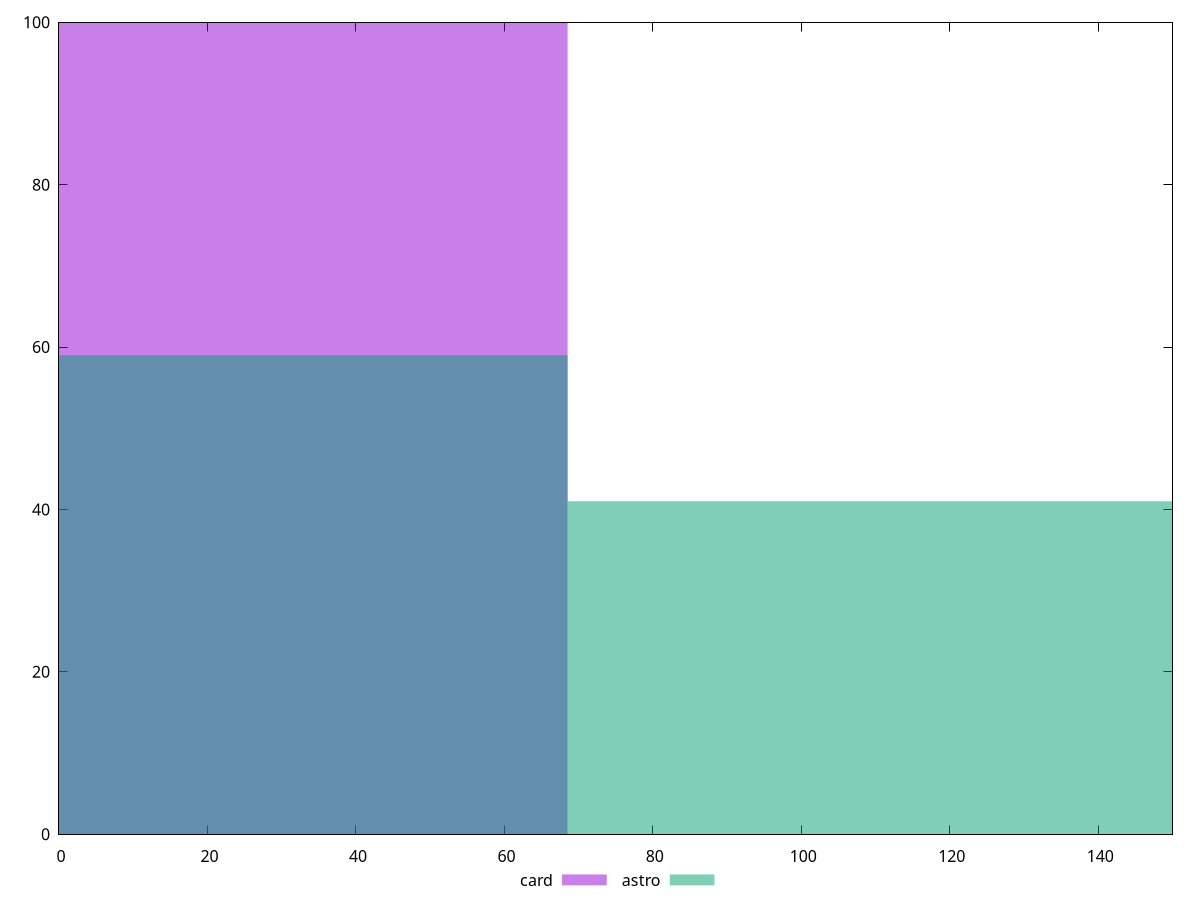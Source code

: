 reset

$card <<EOF
0 100
EOF

$astro <<EOF
0 59
137.02062915483282 41
EOF

set key outside below
set boxwidth 137.02062915483282
set xrange [0:150]
set yrange [0:100]
set trange [0:100]
set style fill transparent solid 0.5 noborder
set terminal svg size 640, 500 enhanced background rgb 'white'
set output "reports/report_00032_2021-02-25T10-28-15.087Z/legacy-javascript/comparison/histogram/2_vs_3.svg"

plot $card title "card" with boxes, \
     $astro title "astro" with boxes

reset
